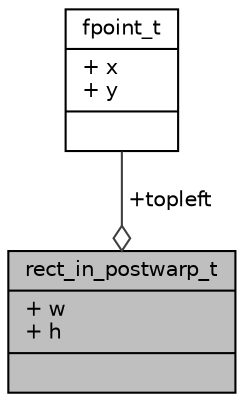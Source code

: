 digraph "rect_in_postwarp_t"
{
 // INTERACTIVE_SVG=YES
 // LATEX_PDF_SIZE
  bgcolor="transparent";
  edge [fontname="Helvetica",fontsize="10",labelfontname="Helvetica",labelfontsize="10"];
  node [fontname="Helvetica",fontsize="10",shape=record];
  Node1 [label="{rect_in_postwarp_t\n|+ w\l+ h\l|}",height=0.2,width=0.4,color="black", fillcolor="grey75", style="filled", fontcolor="black",tooltip="window information after any warp process"];
  Node2 -> Node1 [color="grey25",fontsize="10",style="solid",label=" +topleft" ,arrowhead="odiamond",fontname="Helvetica"];
  Node2 [label="{fpoint_t\n|+ x\l+ y\l|}",height=0.2,width=0.4,color="black",URL="$de/dc8/structfpoint__t.html",tooltip="point coordinate value in float."];
}
